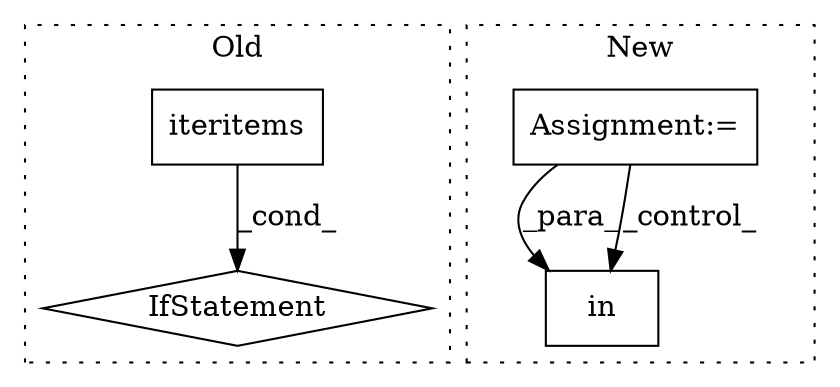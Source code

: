 digraph G {
subgraph cluster0 {
1 [label="iteritems" a="32" s="1847" l="11" shape="box"];
3 [label="IfStatement" a="25" s="1912,1940" l="4,2" shape="diamond"];
label = "Old";
style="dotted";
}
subgraph cluster1 {
2 [label="in" a="105" s="2360" l="25" shape="box"];
4 [label="Assignment:=" a="7" s="2244,2336" l="57,2" shape="box"];
label = "New";
style="dotted";
}
1 -> 3 [label="_cond_"];
4 -> 2 [label="_para_"];
4 -> 2 [label="_control_"];
}